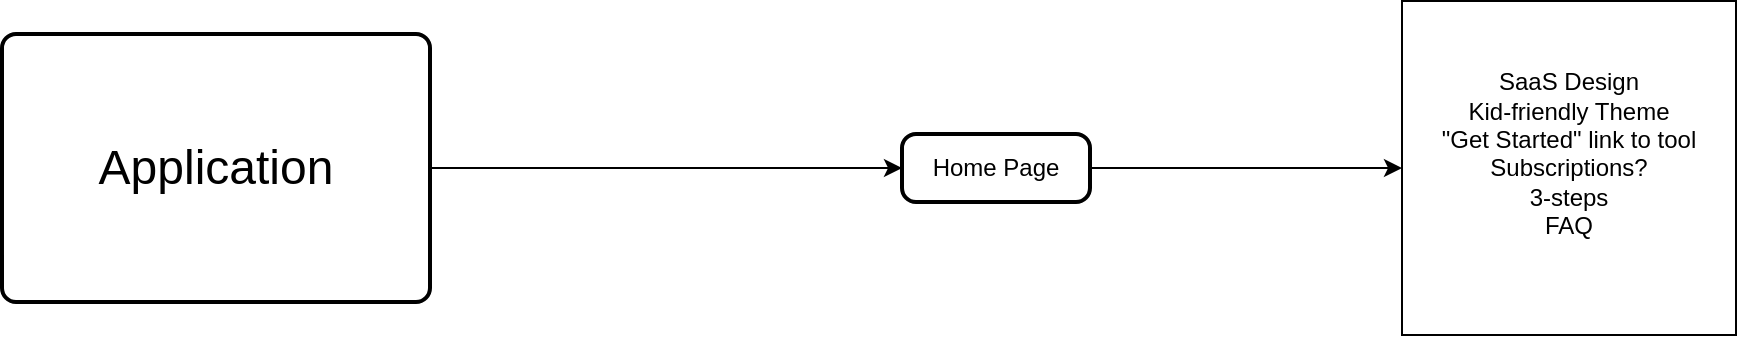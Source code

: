 <mxfile version="24.3.1" type="github">
  <diagram name="Page-1" id="Vd3vyi7NiTdGyAedGPBS">
    <mxGraphModel dx="2537" dy="946" grid="1" gridSize="10" guides="1" tooltips="1" connect="1" arrows="1" fold="1" page="1" pageScale="1" pageWidth="850" pageHeight="1100" math="0" shadow="0">
      <root>
        <mxCell id="0" />
        <mxCell id="1" parent="0" />
        <mxCell id="0hT-b1IgBU58Ld49_TAB-3" style="edgeStyle=orthogonalEdgeStyle;rounded=0;orthogonalLoop=1;jettySize=auto;html=1;" edge="1" parent="1" source="2">
          <mxGeometry relative="1" as="geometry">
            <mxPoint x="210" y="227.0" as="targetPoint" />
          </mxGeometry>
        </mxCell>
        <mxCell id="2" value="Home Page" style="rounded=1;absoluteArcSize=1;arcSize=14;whiteSpace=wrap;strokeWidth=2;" parent="1" vertex="1">
          <mxGeometry x="-40" y="210" width="94" height="34" as="geometry" />
        </mxCell>
        <mxCell id="jsz7eJaQHbYZsbQFyQcG-19" style="edgeStyle=orthogonalEdgeStyle;rounded=0;orthogonalLoop=1;jettySize=auto;html=1;entryX=0;entryY=0.5;entryDx=0;entryDy=0;" edge="1" parent="1" source="jsz7eJaQHbYZsbQFyQcG-18" target="2">
          <mxGeometry relative="1" as="geometry" />
        </mxCell>
        <mxCell id="jsz7eJaQHbYZsbQFyQcG-18" value="Application" style="rounded=1;absoluteArcSize=1;arcSize=14;whiteSpace=wrap;strokeWidth=2;fontSize=24;fontStyle=0" vertex="1" parent="1">
          <mxGeometry x="-490" y="160" width="214" height="134" as="geometry" />
        </mxCell>
        <mxCell id="0hT-b1IgBU58Ld49_TAB-7" value="SaaS Design&lt;div&gt;Kid-friendly Theme&lt;/div&gt;&lt;div&gt;&quot;Get Started&quot; link to tool&lt;/div&gt;&lt;div&gt;Subscriptions?&lt;/div&gt;&lt;div&gt;3-steps&lt;/div&gt;&lt;div&gt;FAQ&lt;/div&gt;&lt;div&gt;&lt;br&gt;&lt;/div&gt;" style="whiteSpace=wrap;html=1;aspect=fixed;" vertex="1" parent="1">
          <mxGeometry x="210" y="143.5" width="167" height="167" as="geometry" />
        </mxCell>
      </root>
    </mxGraphModel>
  </diagram>
</mxfile>

